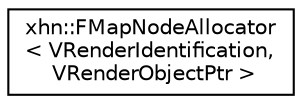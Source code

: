 digraph "Graphical Class Hierarchy"
{
  edge [fontname="Helvetica",fontsize="10",labelfontname="Helvetica",labelfontsize="10"];
  node [fontname="Helvetica",fontsize="10",shape=record];
  rankdir="LR";
  Node1 [label="xhn::FMapNodeAllocator\l\< VRenderIdentification,\l VRenderObjectPtr \>",height=0.2,width=0.4,color="black", fillcolor="white", style="filled",URL="$classxhn_1_1_f_map_node_allocator.html"];
}
